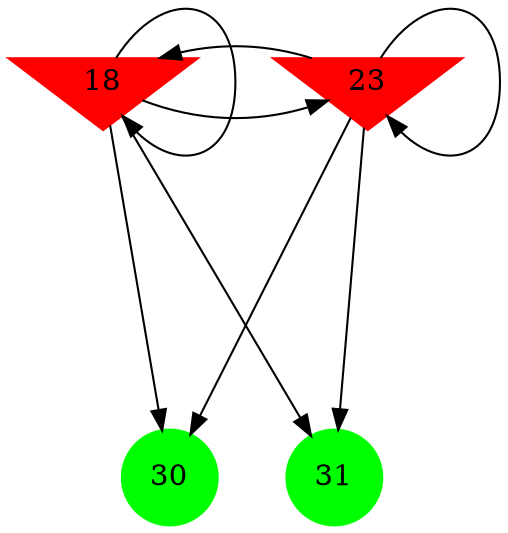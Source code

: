 digraph brain {
	ranksep=2.0;
	18 [shape=invtriangle,style=filled,color=red];
	23 [shape=invtriangle,style=filled,color=red];
	30 [shape=circle,style=filled,color=green];
	31 [shape=circle,style=filled,color=green];
	18	->	23;
	18	->	30;
	18	->	18;
	18	->	31;
	23	->	23;
	23	->	30;
	23	->	18;
	23	->	31;
	{ rank=same; 18; 23; }
	{ rank=same; }
	{ rank=same; 30; 31; }
}

